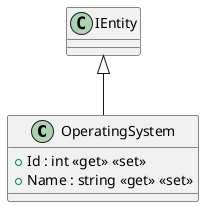 @startuml
class OperatingSystem {
    + Id : int <<get>> <<set>>
    + Name : string <<get>> <<set>>
}
IEntity <|-- OperatingSystem
@enduml
